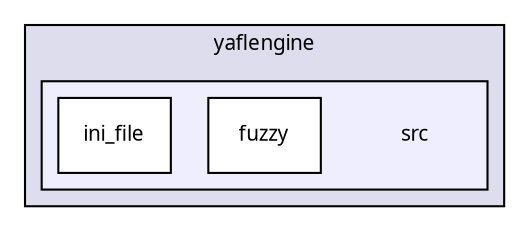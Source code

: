 digraph "D:/dev/prj/yaflengine/src" {
  compound=true
  node [ fontsize="10", fontname="FreeSans.ttf"];
  edge [ labelfontsize="10", labelfontname="FreeSans.ttf"];
  subgraph clusterdir_2dd365a95c79dc827467258760fdd534 {
    graph [ bgcolor="#ddddee", pencolor="black", label="yaflengine" fontname="FreeSans.ttf", fontsize="10", URL="dir_2dd365a95c79dc827467258760fdd534.html"]
  subgraph clusterdir_cef700b09bfd17b888ee761eabfccc88 {
    graph [ bgcolor="#eeeeff", pencolor="black", label="" URL="dir_cef700b09bfd17b888ee761eabfccc88.html"];
    dir_cef700b09bfd17b888ee761eabfccc88 [shape=plaintext label="src"];
    dir_085c912ccd85b305ed86906ef370ec76 [shape=box label="fuzzy" color="black" fillcolor="white" style="filled" URL="dir_085c912ccd85b305ed86906ef370ec76.html"];
    dir_a9a4e61faa1aa27d5c06a253d8112a07 [shape=box label="ini_file" color="black" fillcolor="white" style="filled" URL="dir_a9a4e61faa1aa27d5c06a253d8112a07.html"];
  }
  }
}
